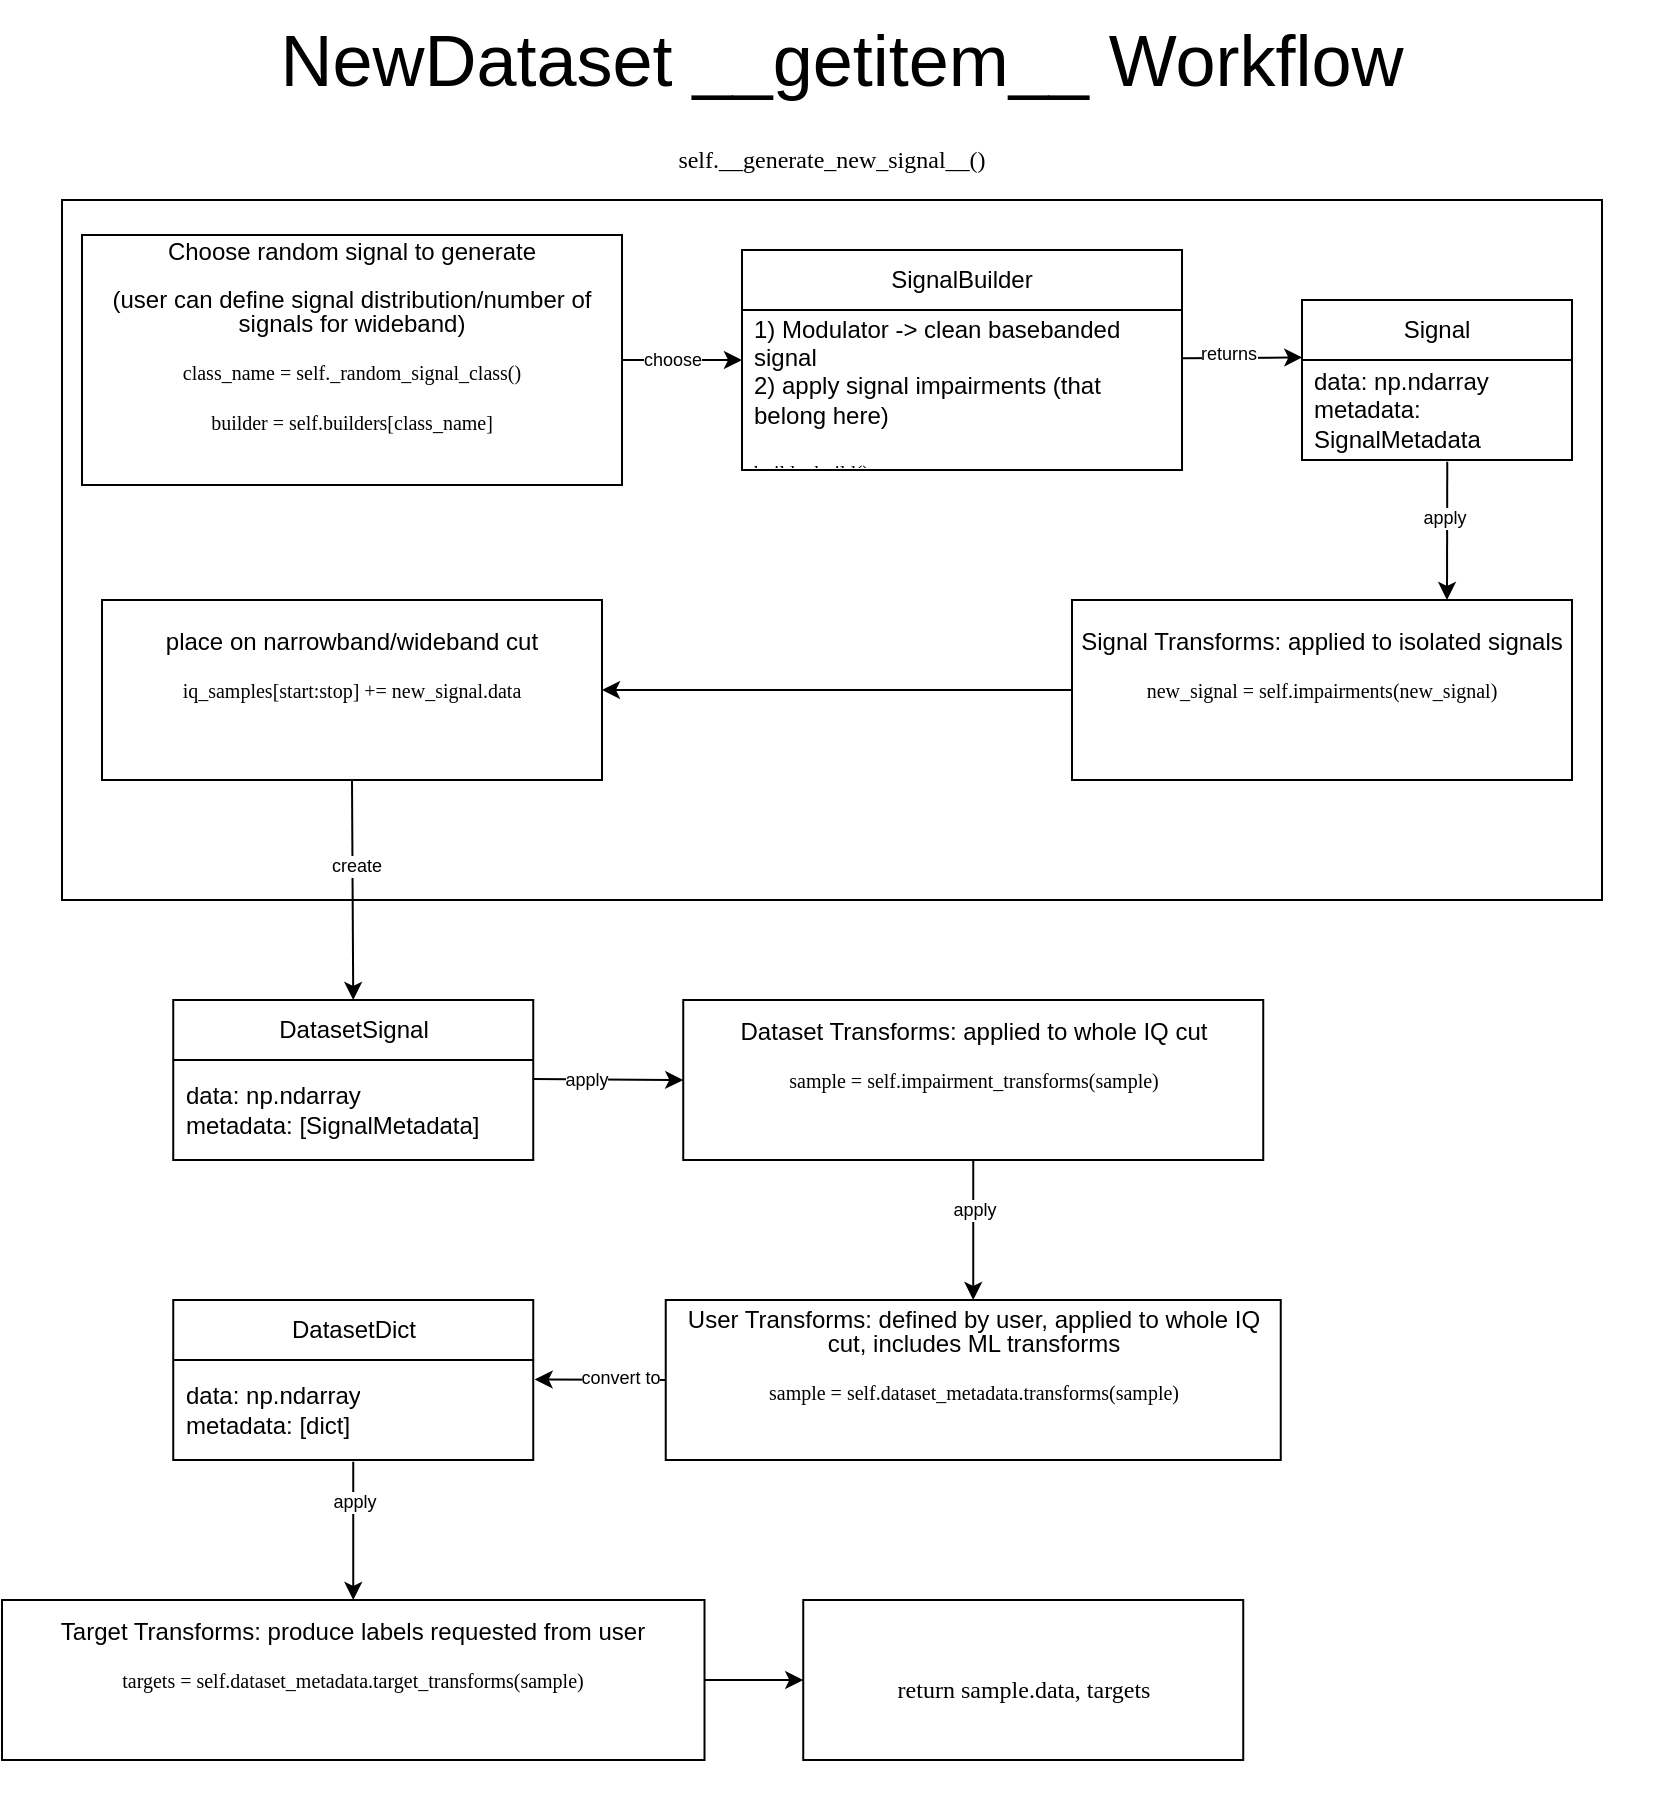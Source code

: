 <mxfile>
    <diagram id="laA0arsnX7Pyb7320zwb" name="Page-1">
        <mxGraphModel dx="1062" dy="580" grid="1" gridSize="10" guides="1" tooltips="1" connect="1" arrows="1" fold="1" page="1" pageScale="1" pageWidth="850" pageHeight="1100" background="#FFFFFF" math="0" shadow="0">
            <root>
                <mxCell id="0"/>
                <mxCell id="1" parent="0"/>
                <mxCell id="34" value="&lt;p style=&quot;line-height: 100%; font-size: 12px;&quot;&gt;&lt;font data-font-src=&quot;https://fonts.googleapis.com/css?family=Source+Code+Pro&quot; face=&quot;Source Code Pro&quot;&gt;self.__generate_new_signal__()&lt;/font&gt;&lt;/p&gt;" style="rounded=0;whiteSpace=wrap;html=1;fontSize=36;align=center;verticalAlign=bottom;labelPosition=center;verticalLabelPosition=top;" parent="1" vertex="1">
                    <mxGeometry x="40" y="110" width="770" height="350" as="geometry"/>
                </mxCell>
                <mxCell id="6" value="NewDataset __getitem__ Workflow" style="text;html=1;strokeColor=none;fillColor=none;align=center;verticalAlign=middle;whiteSpace=wrap;rounded=0;fontSize=36;" parent="1" vertex="1">
                    <mxGeometry x="20" y="10" width="820" height="60" as="geometry"/>
                </mxCell>
                <mxCell id="52" style="edgeStyle=none;html=1;entryX=0;entryY=0.5;entryDx=0;entryDy=0;fontSize=9;" parent="1" source="10" target="21" edge="1">
                    <mxGeometry relative="1" as="geometry"/>
                </mxCell>
                <mxCell id="10" value="&lt;p style=&quot;line-height: 100%; font-size: 12px;&quot;&gt;Target Transforms: produce labels requested from user&lt;/p&gt;&lt;p style=&quot;line-height: 100%; font-size: 12px;&quot;&gt;&lt;span style=&quot;font-size: 10px; background-color: initial; font-family: &amp;quot;Source Code Pro&amp;quot;;&quot;&gt;targets = self.dataset_metadata.target_transforms(sample)&lt;/span&gt;&lt;/p&gt;&lt;p style=&quot;line-height: 100%;&quot;&gt;&lt;/p&gt;&lt;p style=&quot;line-height: 100%;&quot;&gt;&lt;/p&gt;" style="rounded=0;whiteSpace=wrap;html=1;fontSize=36;align=center;verticalAlign=middle;" parent="1" vertex="1">
                    <mxGeometry x="10.0" y="810" width="351.25" height="80" as="geometry"/>
                </mxCell>
                <mxCell id="39" style="edgeStyle=none;html=1;entryX=0.75;entryY=0;entryDx=0;entryDy=0;fontSize=9;exitX=0.538;exitY=1.018;exitDx=0;exitDy=0;exitPerimeter=0;" parent="1" source="12" target="25" edge="1">
                    <mxGeometry relative="1" as="geometry"/>
                </mxCell>
                <mxCell id="46" value="apply" style="edgeLabel;html=1;align=center;verticalAlign=middle;resizable=0;points=[];fontSize=9;" parent="39" vertex="1" connectable="0">
                    <mxGeometry x="-0.196" y="-2" relative="1" as="geometry">
                        <mxPoint as="offset"/>
                    </mxGeometry>
                </mxCell>
                <mxCell id="11" value="Signal" style="swimlane;fontStyle=0;childLayout=stackLayout;horizontal=1;startSize=30;horizontalStack=0;resizeParent=1;resizeParentMax=0;resizeLast=0;collapsible=1;marginBottom=0;whiteSpace=wrap;html=1;fontSize=12;" parent="1" vertex="1">
                    <mxGeometry x="660" y="160" width="135" height="80" as="geometry"/>
                </mxCell>
                <mxCell id="12" value="data: np.ndarray&lt;br&gt;metadata: SignalMetadata" style="text;strokeColor=none;fillColor=none;align=left;verticalAlign=middle;spacingLeft=4;spacingRight=4;overflow=hidden;points=[[0,0.5],[1,0.5]];portConstraint=eastwest;rotatable=0;whiteSpace=wrap;html=1;fontSize=12;" parent="11" vertex="1">
                    <mxGeometry y="30" width="135" height="50" as="geometry"/>
                </mxCell>
                <mxCell id="21" value="&lt;p style=&quot;line-height: 100%;&quot;&gt;&lt;span style=&quot;font-size: 12px;&quot;&gt;&lt;font data-font-src=&quot;https://fonts.googleapis.com/css?family=Source+Code+Pro&quot; face=&quot;Source Code Pro&quot;&gt;return sample.data, targets&lt;/font&gt;&lt;/span&gt;&lt;/p&gt;" style="rounded=0;whiteSpace=wrap;html=1;fontSize=36;align=center;verticalAlign=middle;" parent="1" vertex="1">
                    <mxGeometry x="410.62" y="810" width="220" height="80" as="geometry"/>
                </mxCell>
                <mxCell id="50" style="edgeStyle=none;html=1;entryX=0.5;entryY=0;entryDx=0;entryDy=0;fontSize=9;exitX=0.5;exitY=1.017;exitDx=0;exitDy=0;exitPerimeter=0;" parent="1" source="23" target="10" edge="1">
                    <mxGeometry relative="1" as="geometry">
                        <mxPoint x="190.62" y="750" as="sourcePoint"/>
                    </mxGeometry>
                </mxCell>
                <mxCell id="51" value="apply" style="edgeLabel;html=1;align=center;verticalAlign=middle;resizable=0;points=[];fontSize=9;" parent="50" vertex="1" connectable="0">
                    <mxGeometry x="-0.417" relative="1" as="geometry">
                        <mxPoint as="offset"/>
                    </mxGeometry>
                </mxCell>
                <mxCell id="22" value="DatasetDict" style="swimlane;fontStyle=0;childLayout=stackLayout;horizontal=1;startSize=30;horizontalStack=0;resizeParent=1;resizeParentMax=0;resizeLast=0;collapsible=1;marginBottom=0;whiteSpace=wrap;html=1;fontSize=12;" parent="1" vertex="1">
                    <mxGeometry x="95.62" y="660" width="180" height="80" as="geometry"/>
                </mxCell>
                <mxCell id="23" value="data: np.ndarray&lt;br&gt;metadata: [dict]" style="text;strokeColor=none;fillColor=none;align=left;verticalAlign=middle;spacingLeft=4;spacingRight=4;overflow=hidden;points=[[0,0.5],[1,0.5]];portConstraint=eastwest;rotatable=0;whiteSpace=wrap;html=1;fontSize=12;" parent="22" vertex="1">
                    <mxGeometry y="30" width="180" height="50" as="geometry"/>
                </mxCell>
                <mxCell id="40" style="edgeStyle=none;html=1;entryX=0.5;entryY=0;entryDx=0;entryDy=0;fontSize=9;exitX=0.5;exitY=1;exitDx=0;exitDy=0;" parent="1" source="53" target="31" edge="1">
                    <mxGeometry relative="1" as="geometry"/>
                </mxCell>
                <mxCell id="41" value="create" style="edgeLabel;html=1;align=center;verticalAlign=middle;resizable=0;points=[];fontSize=9;" parent="40" vertex="1" connectable="0">
                    <mxGeometry x="-0.215" y="2" relative="1" as="geometry">
                        <mxPoint as="offset"/>
                    </mxGeometry>
                </mxCell>
                <mxCell id="55" style="edgeStyle=none;html=1;exitX=0;exitY=0.5;exitDx=0;exitDy=0;fontFamily=Source Code Pro;fontSource=https%3A%2F%2Ffonts.googleapis.com%2Fcss%3Ffamily%3DSource%2BCode%2BPro;fontSize=10;entryX=1;entryY=0.5;entryDx=0;entryDy=0;" parent="1" source="25" target="53" edge="1">
                    <mxGeometry relative="1" as="geometry"/>
                </mxCell>
                <mxCell id="25" value="&lt;p style=&quot;line-height: 100%; font-size: 12px;&quot;&gt;Signal Transforms: applied to isolated signals&lt;/p&gt;&lt;p style=&quot;line-height: 100%; font-size: 12px;&quot;&gt;&lt;/p&gt;&lt;p style=&quot;line-height: 100%; font-size: 12px;&quot;&gt;&lt;span style=&quot;background-color: initial; font-family: &amp;quot;Source Code Pro&amp;quot;; font-size: 10px;&quot;&gt;new_signal = self.impairments(new_signal)&lt;/span&gt;&lt;/p&gt;&lt;p style=&quot;line-height: 100%;&quot;&gt;&lt;/p&gt;&lt;p style=&quot;line-height: 100%;&quot;&gt;&lt;/p&gt;" style="rounded=0;whiteSpace=wrap;html=1;fontSize=36;align=center;verticalAlign=middle;" parent="1" vertex="1">
                    <mxGeometry x="545" y="310" width="250" height="90" as="geometry"/>
                </mxCell>
                <mxCell id="48" style="edgeStyle=none;html=1;fontSize=9;exitX=0;exitY=0.5;exitDx=0;exitDy=0;entryX=1.004;entryY=0.194;entryDx=0;entryDy=0;entryPerimeter=0;" parent="1" source="30" target="23" edge="1">
                    <mxGeometry relative="1" as="geometry">
                        <mxPoint x="400.62" y="710" as="sourcePoint"/>
                        <mxPoint x="290.62" y="710" as="targetPoint"/>
                    </mxGeometry>
                </mxCell>
                <mxCell id="49" value="convert to" style="edgeLabel;html=1;align=center;verticalAlign=middle;resizable=0;points=[];fontSize=9;" parent="48" vertex="1" connectable="0">
                    <mxGeometry x="-0.284" y="-1" relative="1" as="geometry">
                        <mxPoint as="offset"/>
                    </mxGeometry>
                </mxCell>
                <mxCell id="30" value="&lt;p style=&quot;line-height: 100%; font-size: 12px;&quot;&gt;User Transforms: defined by user, applied to whole IQ cut, includes ML transforms&lt;/p&gt;&lt;p style=&quot;line-height: 100%; font-size: 12px;&quot;&gt;&lt;span style=&quot;font-size: 10px; font-family: &amp;quot;Source Code Pro&amp;quot;; background-color: initial;&quot;&gt;sample = self.dataset_metadata.transforms(sample)&lt;/span&gt;&lt;/p&gt;&lt;p style=&quot;line-height: 100%;&quot;&gt;&lt;/p&gt;" style="rounded=0;whiteSpace=wrap;html=1;fontSize=36;align=center;verticalAlign=middle;" parent="1" vertex="1">
                    <mxGeometry x="341.87" y="660" width="307.5" height="80" as="geometry"/>
                </mxCell>
                <mxCell id="42" style="edgeStyle=none;html=1;fontSize=9;exitX=0.999;exitY=0.189;exitDx=0;exitDy=0;exitPerimeter=0;entryX=0;entryY=0.5;entryDx=0;entryDy=0;" parent="1" source="32" target="56" edge="1">
                    <mxGeometry relative="1" as="geometry">
                        <mxPoint x="330.62" y="565" as="targetPoint"/>
                        <mxPoint x="271.12" y="549.9" as="sourcePoint"/>
                    </mxGeometry>
                </mxCell>
                <mxCell id="47" value="apply" style="edgeLabel;html=1;align=center;verticalAlign=middle;resizable=0;points=[];fontSize=9;" parent="42" vertex="1" connectable="0">
                    <mxGeometry x="-0.305" relative="1" as="geometry">
                        <mxPoint as="offset"/>
                    </mxGeometry>
                </mxCell>
                <mxCell id="31" value="DatasetSignal" style="swimlane;fontStyle=0;childLayout=stackLayout;horizontal=1;startSize=30;horizontalStack=0;resizeParent=1;resizeParentMax=0;resizeLast=0;collapsible=1;marginBottom=0;whiteSpace=wrap;html=1;fontSize=12;" parent="1" vertex="1">
                    <mxGeometry x="95.62" y="510" width="180" height="80" as="geometry"/>
                </mxCell>
                <mxCell id="32" value="data: np.ndarray&lt;br&gt;metadata: [SignalMetadata]" style="text;strokeColor=none;fillColor=none;align=left;verticalAlign=middle;spacingLeft=4;spacingRight=4;overflow=hidden;points=[[0,0.5],[1,0.5]];portConstraint=eastwest;rotatable=0;whiteSpace=wrap;html=1;fontSize=12;" parent="31" vertex="1">
                    <mxGeometry y="30" width="180" height="50" as="geometry"/>
                </mxCell>
                <mxCell id="38" style="edgeStyle=none;html=1;entryX=0.001;entryY=-0.026;entryDx=0;entryDy=0;fontSize=9;entryPerimeter=0;" parent="1" source="16" target="12" edge="1">
                    <mxGeometry relative="1" as="geometry"/>
                </mxCell>
                <mxCell id="45" value="returns" style="edgeLabel;html=1;align=center;verticalAlign=middle;resizable=0;points=[];fontSize=9;" parent="38" vertex="1" connectable="0">
                    <mxGeometry x="-0.233" y="2" relative="1" as="geometry">
                        <mxPoint as="offset"/>
                    </mxGeometry>
                </mxCell>
                <mxCell id="16" value="SignalBuilder" style="swimlane;fontStyle=0;childLayout=stackLayout;horizontal=1;startSize=30;horizontalStack=0;resizeParent=1;resizeParentMax=0;resizeLast=0;collapsible=1;marginBottom=0;whiteSpace=wrap;html=1;fontSize=12;" parent="1" vertex="1">
                    <mxGeometry x="380" y="135" width="220" height="110" as="geometry"/>
                </mxCell>
                <mxCell id="17" value="1) Modulator -&amp;gt; clean basebanded signal&lt;br&gt;2) apply signal impairments (that belong here)&lt;br&gt;&lt;br&gt;&lt;font style=&quot;font-size: 10px;&quot; data-font-src=&quot;https://fonts.googleapis.com/css?family=Source+Code+Pro&quot; face=&quot;Source Code Pro&quot;&gt;builder.build()&lt;/font&gt;" style="text;strokeColor=none;fillColor=none;align=left;verticalAlign=middle;spacingLeft=4;spacingRight=4;overflow=hidden;points=[[0,0.5],[1,0.5]];portConstraint=eastwest;rotatable=0;whiteSpace=wrap;html=1;fontSize=12;" parent="16" vertex="1">
                    <mxGeometry y="30" width="220" height="80" as="geometry"/>
                </mxCell>
                <mxCell id="37" style="edgeStyle=none;html=1;exitX=1;exitY=0.5;exitDx=0;exitDy=0;entryX=0;entryY=0.5;entryDx=0;entryDy=0;fontSize=9;" parent="1" source="33" target="16" edge="1">
                    <mxGeometry relative="1" as="geometry">
                        <Array as="points"/>
                    </mxGeometry>
                </mxCell>
                <mxCell id="44" value="choose" style="edgeLabel;html=1;align=center;verticalAlign=middle;resizable=0;points=[];fontSize=9;" parent="37" vertex="1" connectable="0">
                    <mxGeometry x="0.049" y="2" relative="1" as="geometry">
                        <mxPoint x="-7" y="2" as="offset"/>
                    </mxGeometry>
                </mxCell>
                <mxCell id="33" value="&lt;p style=&quot;line-height: 100%; font-size: 12px;&quot;&gt;Choose random signal to generate&lt;/p&gt;&lt;p style=&quot;line-height: 100%; font-size: 12px;&quot;&gt;(user can define signal distribution/number of signals for wideband)&lt;/p&gt;&lt;p style=&quot;line-height: 100%; font-size: 12px;&quot;&gt;&lt;span style=&quot;font-size: 10px; font-family: &amp;quot;Source Code Pro&amp;quot;; background-color: initial;&quot;&gt;class_name = self._random_signal_class()&lt;/span&gt;&lt;/p&gt;&lt;p style=&quot;line-height: 100%; font-size: 12px;&quot;&gt;&lt;span style=&quot;font-size: 10px; font-family: &amp;quot;Source Code Pro&amp;quot;; background-color: initial;&quot;&gt;builder = self.builders[class_name]&lt;/span&gt;&lt;/p&gt;&lt;p style=&quot;line-height: 100%;&quot;&gt;&lt;/p&gt;&lt;p style=&quot;line-height: 100%;&quot;&gt;&lt;/p&gt;&lt;p style=&quot;line-height: 100%; font-size: 12px;&quot;&gt;&lt;/p&gt;&lt;p style=&quot;line-height: 100%;&quot;&gt;&lt;/p&gt;" style="rounded=0;whiteSpace=wrap;html=1;fontSize=36;align=center;verticalAlign=middle;" parent="1" vertex="1">
                    <mxGeometry x="50" y="127.5" width="270" height="125" as="geometry"/>
                </mxCell>
                <mxCell id="53" value="&lt;p style=&quot;line-height: 100%; font-size: 12px;&quot;&gt;place on narrowband/wideband cut&lt;/p&gt;&lt;p style=&quot;line-height: 100%; font-size: 12px;&quot;&gt;&lt;span style=&quot;font-size: 10px; background-color: initial; font-family: &amp;quot;Source Code Pro&amp;quot;;&quot;&gt;iq_samples[start:stop] += new_signal.data&lt;/span&gt;&lt;/p&gt;&lt;p style=&quot;line-height: 100%;&quot;&gt;&lt;/p&gt;&lt;p style=&quot;line-height: 100%;&quot;&gt;&lt;/p&gt;" style="rounded=0;whiteSpace=wrap;html=1;fontSize=36;align=center;verticalAlign=middle;" parent="1" vertex="1">
                    <mxGeometry x="60" y="310" width="250" height="90" as="geometry"/>
                </mxCell>
                <mxCell id="56" value="&lt;p style=&quot;line-height: 100%; font-size: 12px;&quot;&gt;Dataset Transforms: applied to whole IQ cut&lt;/p&gt;&lt;p style=&quot;line-height: 100%; font-size: 12px;&quot;&gt;&lt;span style=&quot;font-size: 10px; font-family: &amp;quot;Source Code Pro&amp;quot;; background-color: initial;&quot;&gt;sample = self.impairment_transforms(sample)&lt;/span&gt;&lt;/p&gt;&lt;p style=&quot;line-height: 100%;&quot;&gt;&lt;/p&gt;&lt;p style=&quot;line-height: 100%;&quot;&gt;&lt;/p&gt;" style="rounded=0;whiteSpace=wrap;html=1;fontSize=36;align=center;verticalAlign=middle;" parent="1" vertex="1">
                    <mxGeometry x="350.62" y="510" width="290" height="80" as="geometry"/>
                </mxCell>
                <mxCell id="58" style="edgeStyle=none;html=1;fontSize=9;exitX=0.5;exitY=1;exitDx=0;exitDy=0;entryX=0.5;entryY=0;entryDx=0;entryDy=0;" parent="1" source="56" target="30" edge="1">
                    <mxGeometry relative="1" as="geometry">
                        <mxPoint x="360.62" y="560" as="targetPoint"/>
                        <mxPoint x="285.44" y="559.45" as="sourcePoint"/>
                    </mxGeometry>
                </mxCell>
                <mxCell id="59" value="apply" style="edgeLabel;html=1;align=center;verticalAlign=middle;resizable=0;points=[];fontSize=9;" parent="58" vertex="1" connectable="0">
                    <mxGeometry x="-0.305" relative="1" as="geometry">
                        <mxPoint as="offset"/>
                    </mxGeometry>
                </mxCell>
            </root>
        </mxGraphModel>
    </diagram>
</mxfile>